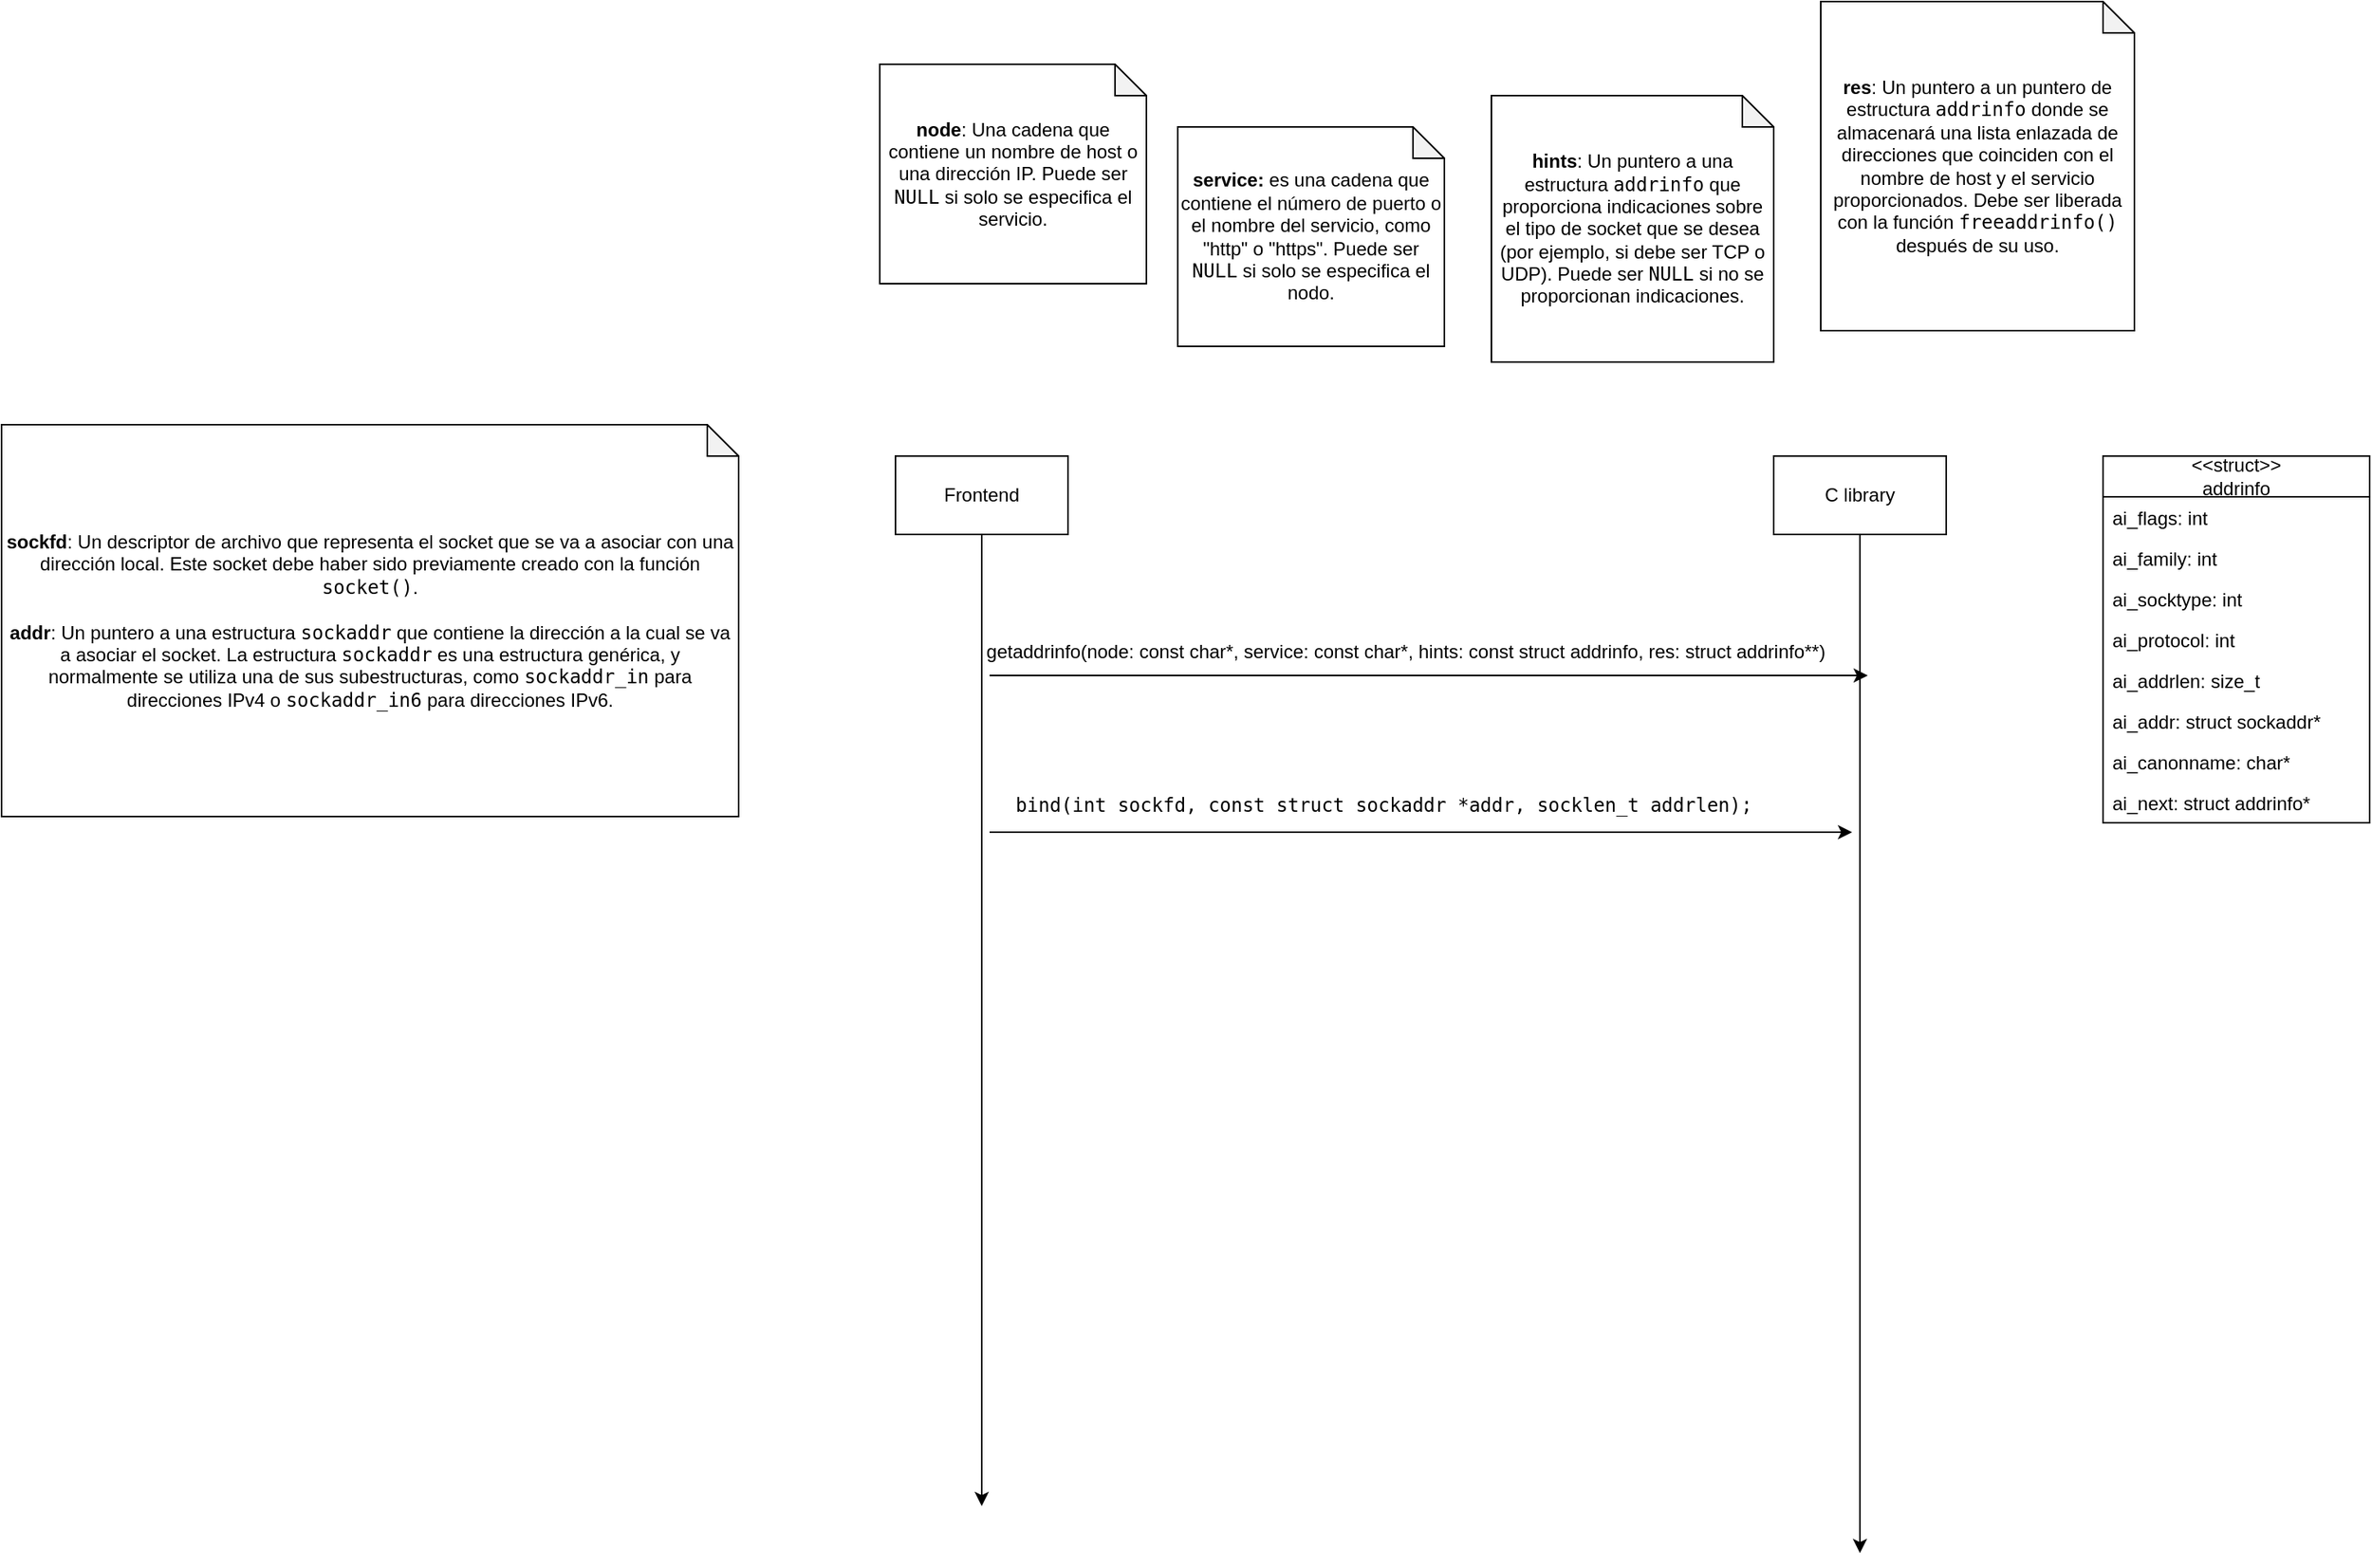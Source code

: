 <mxfile version="24.6.4" type="github">
  <diagram name="Page-1" id="5t9SXQHwzMr7FMVrbLiX">
    <mxGraphModel dx="2804" dy="2229" grid="1" gridSize="10" guides="1" tooltips="1" connect="1" arrows="1" fold="1" page="1" pageScale="1" pageWidth="850" pageHeight="1100" math="0" shadow="0">
      <root>
        <mxCell id="0" />
        <mxCell id="1" parent="0" />
        <mxCell id="mOT4k2AXeN2p3QyFXt1q-4" style="edgeStyle=orthogonalEdgeStyle;rounded=0;orthogonalLoop=1;jettySize=auto;html=1;" edge="1" parent="1" source="mOT4k2AXeN2p3QyFXt1q-2">
          <mxGeometry relative="1" as="geometry">
            <mxPoint x="195" y="770" as="targetPoint" />
          </mxGeometry>
        </mxCell>
        <mxCell id="mOT4k2AXeN2p3QyFXt1q-2" value="Frontend" style="html=1;whiteSpace=wrap;" vertex="1" parent="1">
          <mxGeometry x="140" y="100" width="110" height="50" as="geometry" />
        </mxCell>
        <mxCell id="mOT4k2AXeN2p3QyFXt1q-5" style="edgeStyle=orthogonalEdgeStyle;rounded=0;orthogonalLoop=1;jettySize=auto;html=1;" edge="1" parent="1" source="mOT4k2AXeN2p3QyFXt1q-3">
          <mxGeometry relative="1" as="geometry">
            <mxPoint x="755" y="800" as="targetPoint" />
          </mxGeometry>
        </mxCell>
        <mxCell id="mOT4k2AXeN2p3QyFXt1q-3" value="C library" style="html=1;whiteSpace=wrap;" vertex="1" parent="1">
          <mxGeometry x="700" y="100" width="110" height="50" as="geometry" />
        </mxCell>
        <mxCell id="mOT4k2AXeN2p3QyFXt1q-6" value="" style="endArrow=classic;html=1;rounded=0;" edge="1" parent="1">
          <mxGeometry width="50" height="50" relative="1" as="geometry">
            <mxPoint x="200" y="240" as="sourcePoint" />
            <mxPoint x="760" y="240" as="targetPoint" />
          </mxGeometry>
        </mxCell>
        <mxCell id="mOT4k2AXeN2p3QyFXt1q-7" value="getaddrinfo(node: const char*, service: const char*, hints: const struct addrinfo, res: struct addrinfo**)" style="text;html=1;align=center;verticalAlign=middle;resizable=0;points=[];autosize=1;strokeColor=none;fillColor=none;" vertex="1" parent="1">
          <mxGeometry x="185" y="210" width="560" height="30" as="geometry" />
        </mxCell>
        <mxCell id="mOT4k2AXeN2p3QyFXt1q-9" value="&lt;b&gt;service:&lt;/b&gt; es una cadena que contiene el número de puerto o el nombre del servicio, como &quot;http&quot; o &quot;https&quot;. Puede ser &lt;code&gt;NULL&lt;/code&gt; si solo se especifica el nodo." style="shape=note;whiteSpace=wrap;html=1;backgroundOutline=1;darkOpacity=0.05;size=20;" vertex="1" parent="1">
          <mxGeometry x="320" y="-110" width="170" height="140" as="geometry" />
        </mxCell>
        <mxCell id="mOT4k2AXeN2p3QyFXt1q-10" value="&lt;strong&gt;node&lt;/strong&gt;: Una cadena que contiene un nombre de host o una dirección IP. Puede ser &lt;code&gt;NULL&lt;/code&gt; si solo se especifica el servicio." style="shape=note;whiteSpace=wrap;html=1;backgroundOutline=1;darkOpacity=0.05;size=20;" vertex="1" parent="1">
          <mxGeometry x="130" y="-150" width="170" height="140" as="geometry" />
        </mxCell>
        <mxCell id="mOT4k2AXeN2p3QyFXt1q-11" value="&lt;strong&gt;hints&lt;/strong&gt;: Un puntero a una estructura &lt;code&gt;addrinfo&lt;/code&gt; que proporciona indicaciones sobre el tipo de socket que se desea (por ejemplo, si debe ser TCP o UDP). Puede ser &lt;code&gt;NULL&lt;/code&gt; si no se proporcionan indicaciones." style="shape=note;whiteSpace=wrap;html=1;backgroundOutline=1;darkOpacity=0.05;size=20;" vertex="1" parent="1">
          <mxGeometry x="520" y="-130" width="180" height="170" as="geometry" />
        </mxCell>
        <mxCell id="mOT4k2AXeN2p3QyFXt1q-12" value="&lt;strong&gt;res&lt;/strong&gt;: Un puntero a un puntero de estructura &lt;code&gt;addrinfo&lt;/code&gt; donde se almacenará una lista enlazada de direcciones que coinciden con el nombre de host y el servicio proporcionados. Debe ser liberada con la función &lt;code&gt;freeaddrinfo()&lt;/code&gt; después de su uso." style="shape=note;whiteSpace=wrap;html=1;backgroundOutline=1;darkOpacity=0.05;size=20;" vertex="1" parent="1">
          <mxGeometry x="730" y="-190" width="200" height="210" as="geometry" />
        </mxCell>
        <mxCell id="mOT4k2AXeN2p3QyFXt1q-14" value="&amp;lt;&amp;lt;struct&amp;gt;&amp;gt;&lt;br&gt;&lt;div&gt;addrinfo&lt;/div&gt;" style="swimlane;fontStyle=0;childLayout=stackLayout;horizontal=1;startSize=26;fillColor=none;horizontalStack=0;resizeParent=1;resizeParentMax=0;resizeLast=0;collapsible=1;marginBottom=0;whiteSpace=wrap;html=1;" vertex="1" parent="1">
          <mxGeometry x="910" y="100" width="170" height="234" as="geometry" />
        </mxCell>
        <mxCell id="mOT4k2AXeN2p3QyFXt1q-15" value="ai_flags: int" style="text;strokeColor=none;fillColor=none;align=left;verticalAlign=top;spacingLeft=4;spacingRight=4;overflow=hidden;rotatable=0;points=[[0,0.5],[1,0.5]];portConstraint=eastwest;whiteSpace=wrap;html=1;" vertex="1" parent="mOT4k2AXeN2p3QyFXt1q-14">
          <mxGeometry y="26" width="170" height="26" as="geometry" />
        </mxCell>
        <mxCell id="mOT4k2AXeN2p3QyFXt1q-16" value="ai_family: int" style="text;strokeColor=none;fillColor=none;align=left;verticalAlign=top;spacingLeft=4;spacingRight=4;overflow=hidden;rotatable=0;points=[[0,0.5],[1,0.5]];portConstraint=eastwest;whiteSpace=wrap;html=1;" vertex="1" parent="mOT4k2AXeN2p3QyFXt1q-14">
          <mxGeometry y="52" width="170" height="26" as="geometry" />
        </mxCell>
        <mxCell id="mOT4k2AXeN2p3QyFXt1q-17" value="ai_socktype: int" style="text;strokeColor=none;fillColor=none;align=left;verticalAlign=top;spacingLeft=4;spacingRight=4;overflow=hidden;rotatable=0;points=[[0,0.5],[1,0.5]];portConstraint=eastwest;whiteSpace=wrap;html=1;" vertex="1" parent="mOT4k2AXeN2p3QyFXt1q-14">
          <mxGeometry y="78" width="170" height="26" as="geometry" />
        </mxCell>
        <mxCell id="mOT4k2AXeN2p3QyFXt1q-22" value="ai_protocol: int" style="text;strokeColor=none;fillColor=none;align=left;verticalAlign=top;spacingLeft=4;spacingRight=4;overflow=hidden;rotatable=0;points=[[0,0.5],[1,0.5]];portConstraint=eastwest;whiteSpace=wrap;html=1;" vertex="1" parent="mOT4k2AXeN2p3QyFXt1q-14">
          <mxGeometry y="104" width="170" height="26" as="geometry" />
        </mxCell>
        <mxCell id="mOT4k2AXeN2p3QyFXt1q-23" value="ai_addrlen: size_t" style="text;strokeColor=none;fillColor=none;align=left;verticalAlign=top;spacingLeft=4;spacingRight=4;overflow=hidden;rotatable=0;points=[[0,0.5],[1,0.5]];portConstraint=eastwest;whiteSpace=wrap;html=1;" vertex="1" parent="mOT4k2AXeN2p3QyFXt1q-14">
          <mxGeometry y="130" width="170" height="26" as="geometry" />
        </mxCell>
        <mxCell id="mOT4k2AXeN2p3QyFXt1q-24" value="ai_addr: struct sockaddr*" style="text;strokeColor=none;fillColor=none;align=left;verticalAlign=top;spacingLeft=4;spacingRight=4;overflow=hidden;rotatable=0;points=[[0,0.5],[1,0.5]];portConstraint=eastwest;whiteSpace=wrap;html=1;" vertex="1" parent="mOT4k2AXeN2p3QyFXt1q-14">
          <mxGeometry y="156" width="170" height="26" as="geometry" />
        </mxCell>
        <mxCell id="mOT4k2AXeN2p3QyFXt1q-25" value="ai_canonname: char*" style="text;strokeColor=none;fillColor=none;align=left;verticalAlign=top;spacingLeft=4;spacingRight=4;overflow=hidden;rotatable=0;points=[[0,0.5],[1,0.5]];portConstraint=eastwest;whiteSpace=wrap;html=1;" vertex="1" parent="mOT4k2AXeN2p3QyFXt1q-14">
          <mxGeometry y="182" width="170" height="26" as="geometry" />
        </mxCell>
        <mxCell id="mOT4k2AXeN2p3QyFXt1q-26" value="ai_next: struct addrinfo*" style="text;strokeColor=none;fillColor=none;align=left;verticalAlign=top;spacingLeft=4;spacingRight=4;overflow=hidden;rotatable=0;points=[[0,0.5],[1,0.5]];portConstraint=eastwest;whiteSpace=wrap;html=1;" vertex="1" parent="mOT4k2AXeN2p3QyFXt1q-14">
          <mxGeometry y="208" width="170" height="26" as="geometry" />
        </mxCell>
        <mxCell id="mOT4k2AXeN2p3QyFXt1q-27" value="" style="endArrow=classic;html=1;rounded=0;" edge="1" parent="1">
          <mxGeometry width="50" height="50" relative="1" as="geometry">
            <mxPoint x="200" y="340" as="sourcePoint" />
            <mxPoint x="750" y="340" as="targetPoint" />
          </mxGeometry>
        </mxCell>
        <mxCell id="mOT4k2AXeN2p3QyFXt1q-28" value="&lt;code class=&quot;!whitespace-pre hljs language-c&quot;&gt;&lt;span class=&quot;hljs-title function_&quot;&gt;bind&lt;/span&gt;&lt;span class=&quot;hljs-params&quot;&gt;(&lt;span class=&quot;hljs-type&quot;&gt;int&lt;/span&gt; sockfd, &lt;span class=&quot;hljs-type&quot;&gt;const&lt;/span&gt; &lt;span class=&quot;hljs-keyword&quot;&gt;struct&lt;/span&gt; sockaddr *addr, &lt;span class=&quot;hljs-type&quot;&gt;socklen_t&lt;/span&gt; addrlen)&lt;/span&gt;;&lt;/code&gt;" style="text;html=1;align=center;verticalAlign=middle;resizable=0;points=[];autosize=1;strokeColor=none;fillColor=none;" vertex="1" parent="1">
          <mxGeometry x="206" y="308" width="490" height="30" as="geometry" />
        </mxCell>
        <mxCell id="mOT4k2AXeN2p3QyFXt1q-29" value="&lt;div&gt;&lt;strong&gt;sockfd&lt;/strong&gt;: Un descriptor de archivo que representa el socket que se va a asociar con una dirección local. Este socket debe haber sido previamente creado con la función &lt;code&gt;socket()&lt;/code&gt;.&lt;/div&gt;&lt;div&gt;&lt;br&gt;&lt;/div&gt;&lt;div&gt;&lt;strong&gt;addr&lt;/strong&gt;: Un puntero a una estructura &lt;code&gt;sockaddr&lt;/code&gt; que contiene la dirección a la cual se va a asociar el socket. La estructura &lt;code&gt;sockaddr&lt;/code&gt; es una estructura genérica, y normalmente se utiliza una de sus subestructuras, como &lt;code&gt;sockaddr_in&lt;/code&gt; para direcciones IPv4 o &lt;code&gt;sockaddr_in6&lt;/code&gt; para direcciones IPv6.&lt;/div&gt;" style="shape=note;whiteSpace=wrap;html=1;backgroundOutline=1;darkOpacity=0.05;size=20;" vertex="1" parent="1">
          <mxGeometry x="-430" y="80" width="470" height="250" as="geometry" />
        </mxCell>
      </root>
    </mxGraphModel>
  </diagram>
</mxfile>
